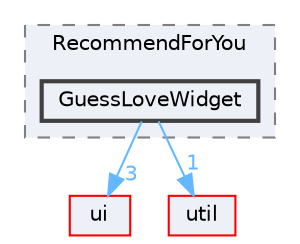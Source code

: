 digraph "GuessLoveWidget"
{
 // LATEX_PDF_SIZE
  bgcolor="transparent";
  edge [fontname=Helvetica,fontsize=10,labelfontname=Helvetica,labelfontsize=10];
  node [fontname=Helvetica,fontsize=10,shape=box,height=0.2,width=0.4];
  compound=true
  subgraph clusterdir_78081f775bac573631b430b07260488e {
    graph [ bgcolor="#edf0f7", pencolor="grey50", label="RecommendForYou", fontname=Helvetica,fontsize=10 style="filled,dashed", URL="dir_78081f775bac573631b430b07260488e.html",tooltip=""]
  dir_70eeea0f84bd795d7449ae0d36f7af9c [label="GuessLoveWidget", fillcolor="#edf0f7", color="grey25", style="filled,bold", URL="dir_70eeea0f84bd795d7449ae0d36f7af9c.html",tooltip=""];
  }
  dir_1788f8309b1a812dcb800a185471cf6c [label="ui", fillcolor="#edf0f7", color="red", style="filled", URL="dir_1788f8309b1a812dcb800a185471cf6c.html",tooltip=""];
  dir_23ec12649285f9fabf3a6b7380226c28 [label="util", fillcolor="#edf0f7", color="red", style="filled", URL="dir_23ec12649285f9fabf3a6b7380226c28.html",tooltip=""];
  dir_70eeea0f84bd795d7449ae0d36f7af9c->dir_1788f8309b1a812dcb800a185471cf6c [headlabel="3", labeldistance=1.5 headhref="dir_000129_000351.html" href="dir_000129_000351.html" color="steelblue1" fontcolor="steelblue1"];
  dir_70eeea0f84bd795d7449ae0d36f7af9c->dir_23ec12649285f9fabf3a6b7380226c28 [headlabel="1", labeldistance=1.5 headhref="dir_000129_000357.html" href="dir_000129_000357.html" color="steelblue1" fontcolor="steelblue1"];
}
